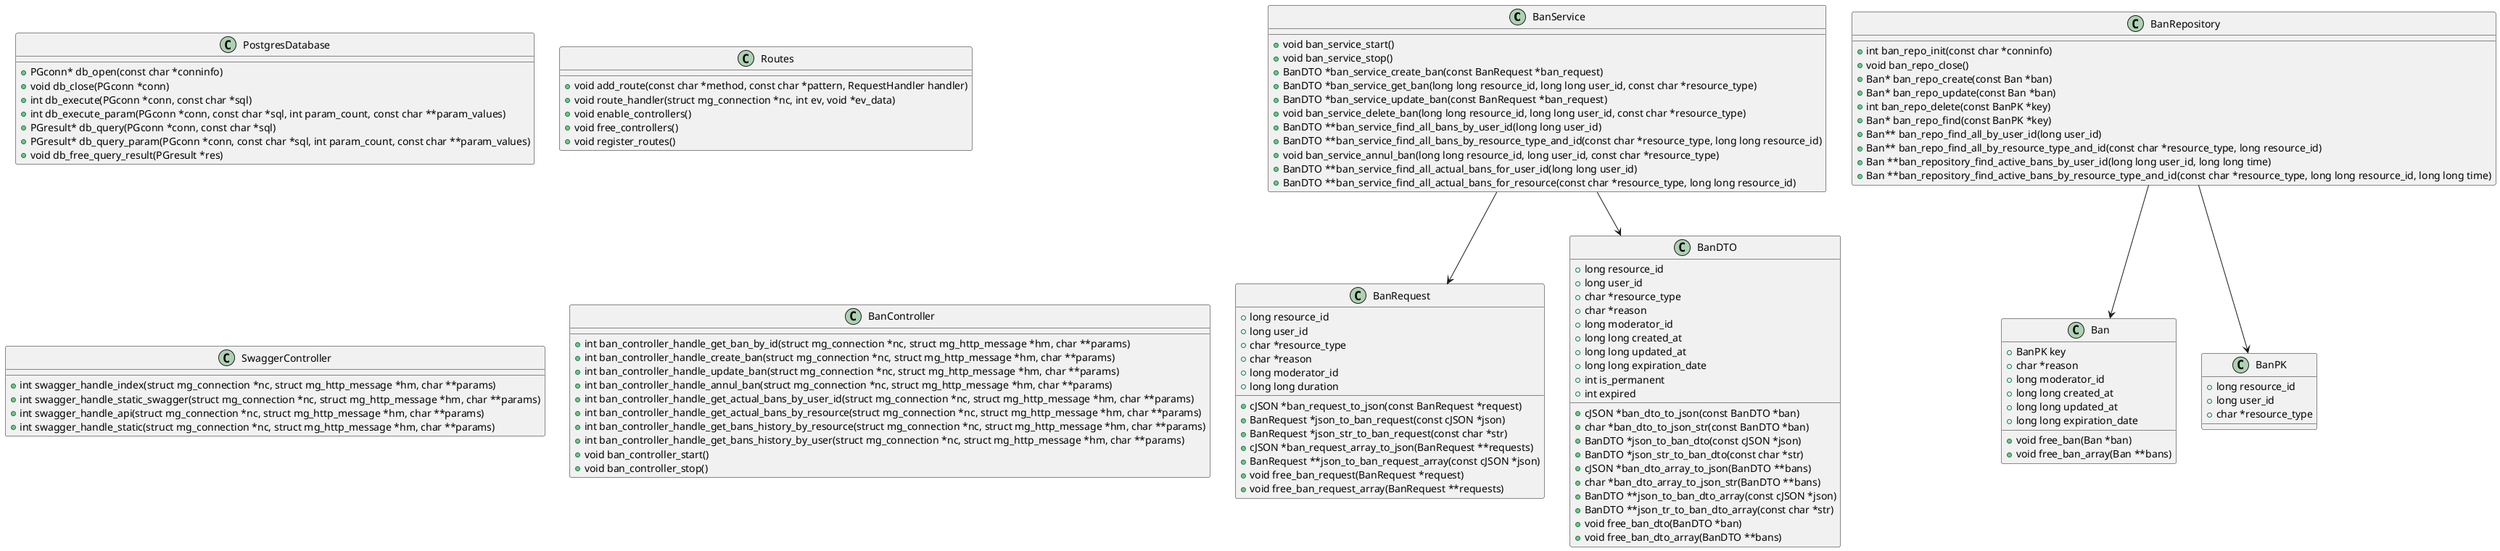 @startuml
class BanService {
    +void ban_service_start()
    +void ban_service_stop()
    +BanDTO *ban_service_create_ban(const BanRequest *ban_request)
    +BanDTO *ban_service_get_ban(long long resource_id, long long user_id, const char *resource_type)
    +BanDTO *ban_service_update_ban(const BanRequest *ban_request)
    +void ban_service_delete_ban(long long resource_id, long long user_id, const char *resource_type)
    +BanDTO **ban_service_find_all_bans_by_user_id(long long user_id)
    +BanDTO **ban_service_find_all_bans_by_resource_type_and_id(const char *resource_type, long long resource_id)
    +void ban_service_annul_ban(long long resource_id, long user_id, const char *resource_type)
    +BanDTO **ban_service_find_all_actual_bans_for_user_id(long long user_id)
    +BanDTO **ban_service_find_all_actual_bans_for_resource(const char *resource_type, long long resource_id)
}

class BanRepository {
    +int ban_repo_init(const char *conninfo)
    +void ban_repo_close()
    +Ban* ban_repo_create(const Ban *ban)
    +Ban* ban_repo_update(const Ban *ban)
    +int ban_repo_delete(const BanPK *key)
    +Ban* ban_repo_find(const BanPK *key)
    +Ban** ban_repo_find_all_by_user_id(long user_id)
    +Ban** ban_repo_find_all_by_resource_type_and_id(const char *resource_type, long resource_id)
    +Ban **ban_repository_find_active_bans_by_user_id(long long user_id, long long time)
    +Ban **ban_repository_find_active_bans_by_resource_type_and_id(const char *resource_type, long long resource_id, long long time)
}

class BanRequest {
    +long resource_id
    +long user_id
    +char *resource_type
    +char *reason
    +long moderator_id
    +long long duration
    +cJSON *ban_request_to_json(const BanRequest *request)
    +BanRequest *json_to_ban_request(const cJSON *json)
    +BanRequest *json_str_to_ban_request(const char *str)
    +cJSON *ban_request_array_to_json(BanRequest **requests)
    +BanRequest **json_to_ban_request_array(const cJSON *json)
    +void free_ban_request(BanRequest *request)
    +void free_ban_request_array(BanRequest **requests)
}

class BanDTO {
    +long resource_id
    +long user_id
    +char *resource_type
    +char *reason
    +long moderator_id
    +long long created_at
    +long long updated_at
    +long long expiration_date
    +int is_permanent
    +int expired
    +cJSON *ban_dto_to_json(const BanDTO *ban)
    +char *ban_dto_to_json_str(const BanDTO *ban)
    +BanDTO *json_to_ban_dto(const cJSON *json)
    +BanDTO *json_str_to_ban_dto(const char *str)
    +cJSON *ban_dto_array_to_json(BanDTO **bans)
    +char *ban_dto_array_to_json_str(BanDTO **bans)
    +BanDTO **json_to_ban_dto_array(const cJSON *json)
    +BanDTO **json_tr_to_ban_dto_array(const char *str)
    +void free_ban_dto(BanDTO *ban)
    +void free_ban_dto_array(BanDTO **bans)
}

class Ban {
    +BanPK key
    +char *reason
    +long moderator_id
    +long long created_at
    +long long updated_at
    +long long expiration_date
    +void free_ban(Ban *ban)
    +void free_ban_array(Ban **bans)
}

class BanPK {
    +long resource_id
    +long user_id
    +char *resource_type
}

class PostgresDatabase {
    +PGconn* db_open(const char *conninfo)
    +void db_close(PGconn *conn)
    +int db_execute(PGconn *conn, const char *sql)
    +int db_execute_param(PGconn *conn, const char *sql, int param_count, const char **param_values)
    +PGresult* db_query(PGconn *conn, const char *sql)
    +PGresult* db_query_param(PGconn *conn, const char *sql, int param_count, const char **param_values)
    +void db_free_query_result(PGresult *res)
}

class Routes {
    +void add_route(const char *method, const char *pattern, RequestHandler handler)
    +void route_handler(struct mg_connection *nc, int ev, void *ev_data)
    +void enable_controllers()
    +void free_controllers()
    +void register_routes()
}

class SwaggerController {
    +int swagger_handle_index(struct mg_connection *nc, struct mg_http_message *hm, char **params)
    +int swagger_handle_static_swagger(struct mg_connection *nc, struct mg_http_message *hm, char **params)
    +int swagger_handle_api(struct mg_connection *nc, struct mg_http_message *hm, char **params)
    +int swagger_handle_static(struct mg_connection *nc, struct mg_http_message *hm, char **params)
}

class BanController {
    +int ban_controller_handle_get_ban_by_id(struct mg_connection *nc, struct mg_http_message *hm, char **params)
    +int ban_controller_handle_create_ban(struct mg_connection *nc, struct mg_http_message *hm, char **params)
    +int ban_controller_handle_update_ban(struct mg_connection *nc, struct mg_http_message *hm, char **params)
    +int ban_controller_handle_annul_ban(struct mg_connection *nc, struct mg_http_message *hm, char **params)
    +int ban_controller_handle_get_actual_bans_by_user_id(struct mg_connection *nc, struct mg_http_message *hm, char **params)
    +int ban_controller_handle_get_actual_bans_by_resource(struct mg_connection *nc, struct mg_http_message *hm, char **params)
    +int ban_controller_handle_get_bans_history_by_resource(struct mg_connection *nc, struct mg_http_message *hm, char **params)
    +int ban_controller_handle_get_bans_history_by_user(struct mg_connection *nc, struct mg_http_message *hm, char **params)
    +void ban_controller_start()
    +void ban_controller_stop()
}

BanService --> BanDTO
BanService --> BanRequest
BanRepository --> Ban
BanRepository --> BanPK
@enduml
